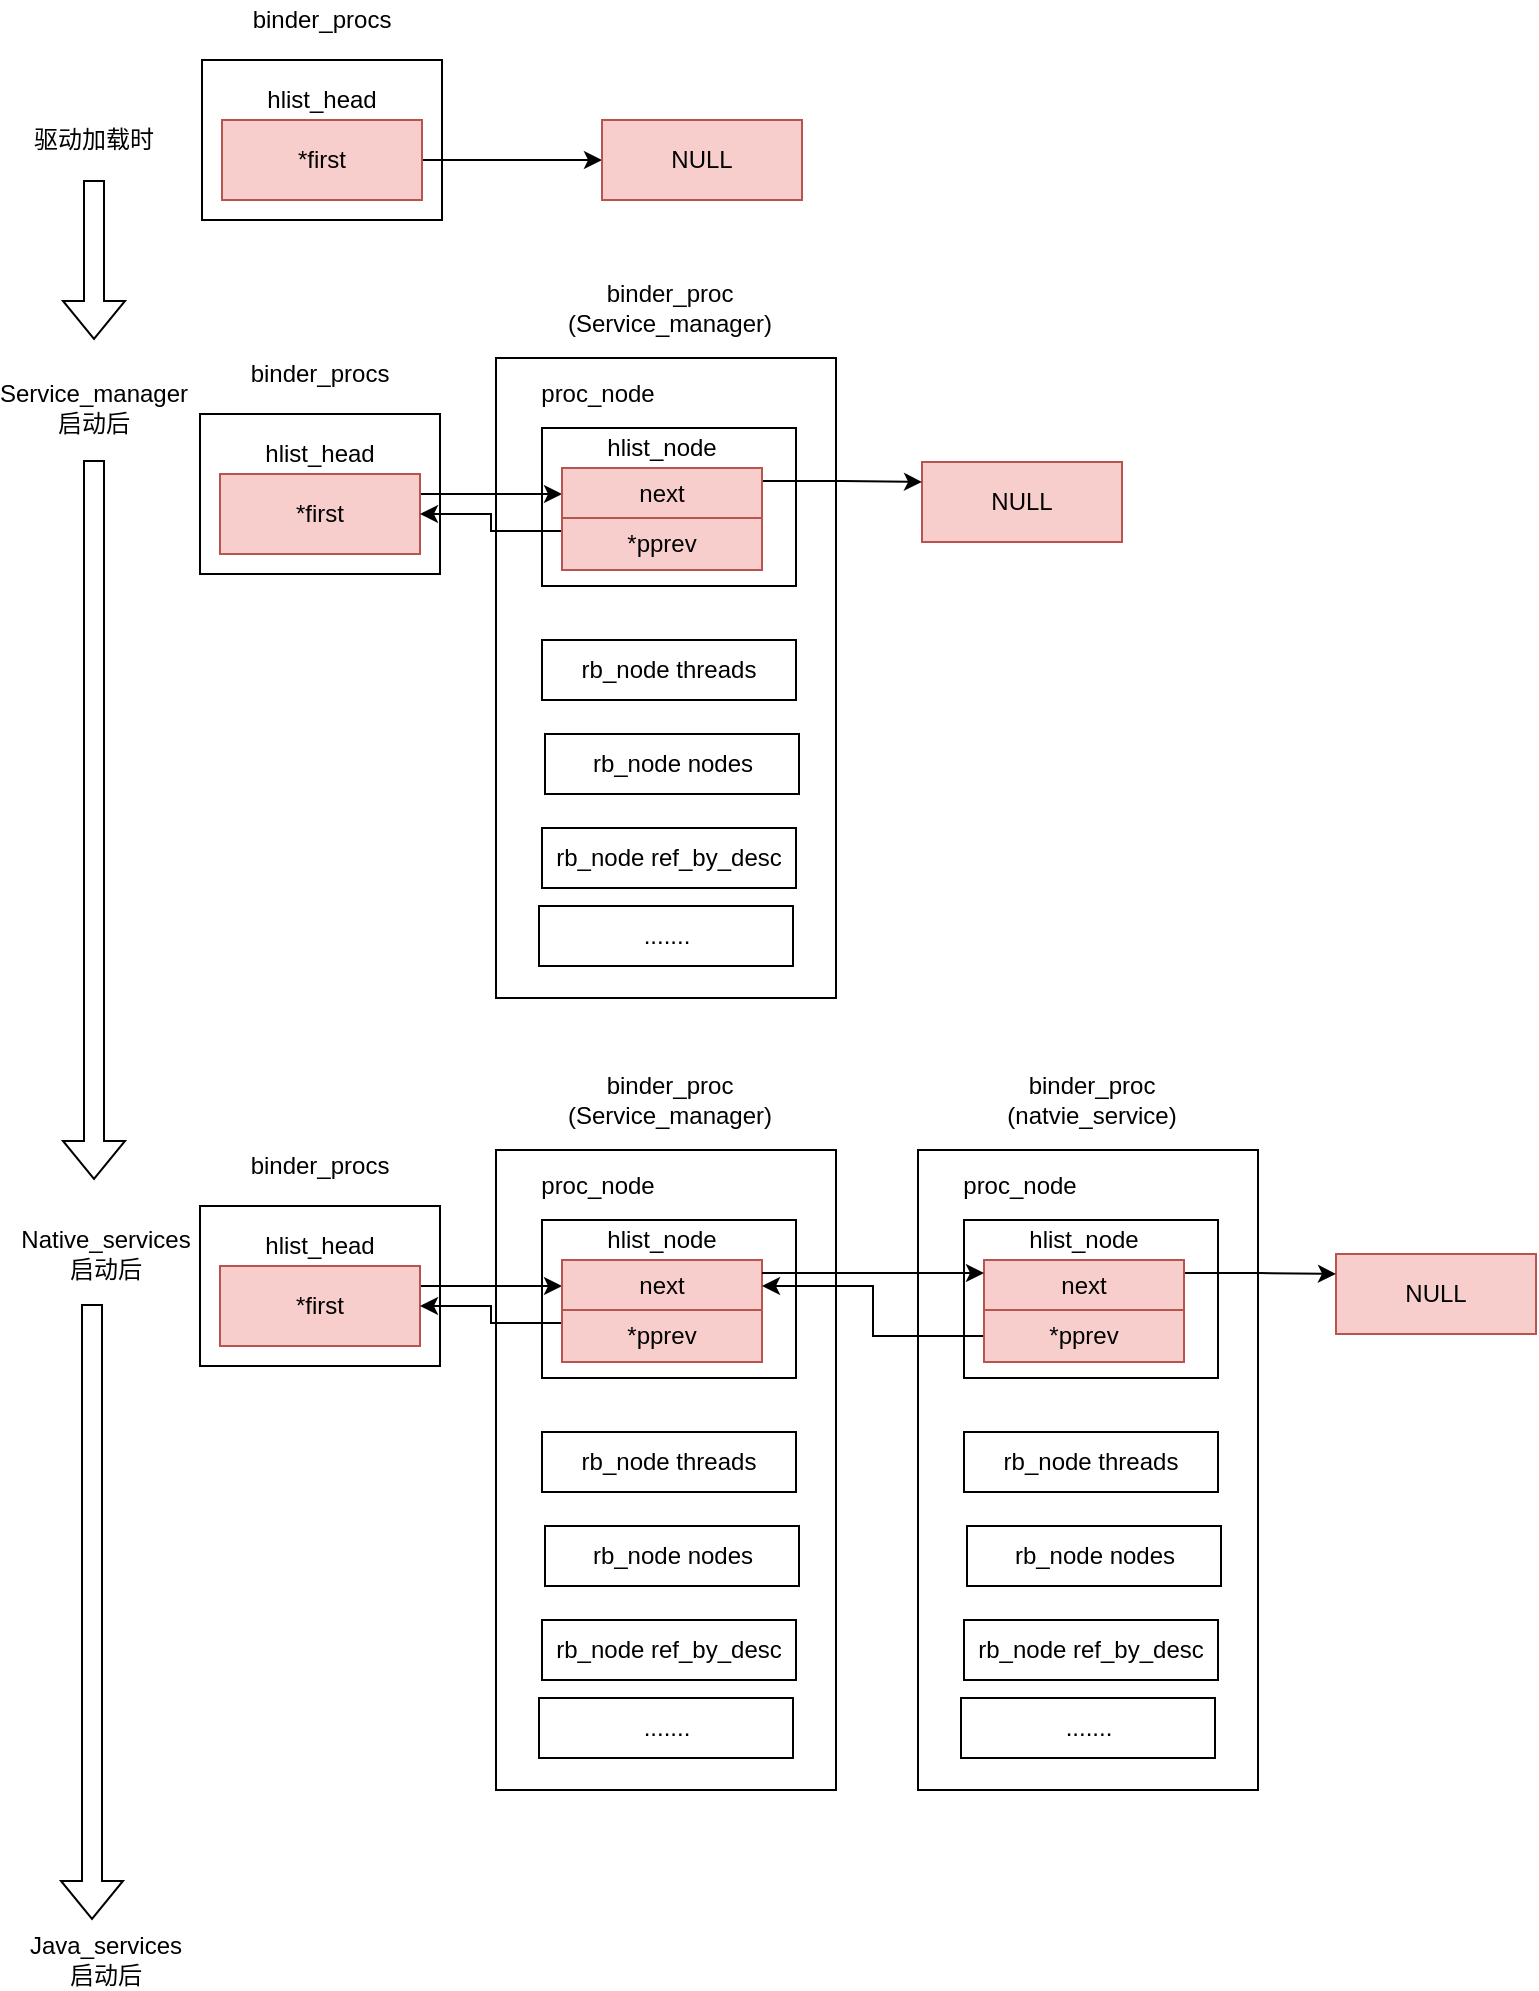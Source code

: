 <mxfile version="10.7.3" type="github"><diagram id="f5S5wsau89oDJ0mGk0TF" name="Page-1"><mxGraphModel dx="1394" dy="764" grid="1" gridSize="10" guides="1" tooltips="1" connect="1" arrows="1" fold="1" page="1" pageScale="1" pageWidth="850" pageHeight="1100" math="0" shadow="0"><root><mxCell id="0"/><mxCell id="1" parent="0"/><mxCell id="cAE2dEIA1_UFuCHR5B9O-16" value="" style="rounded=0;whiteSpace=wrap;html=1;" vertex="1" parent="1"><mxGeometry x="250" y="219" width="170" height="320" as="geometry"/></mxCell><mxCell id="cAE2dEIA1_UFuCHR5B9O-25" value="" style="rounded=0;whiteSpace=wrap;html=1;" vertex="1" parent="1"><mxGeometry x="273" y="254" width="127" height="79" as="geometry"/></mxCell><mxCell id="cAE2dEIA1_UFuCHR5B9O-1" value="" style="rounded=0;whiteSpace=wrap;html=1;" vertex="1" parent="1"><mxGeometry x="103" y="70" width="120" height="80" as="geometry"/></mxCell><mxCell id="cAE2dEIA1_UFuCHR5B9O-7" style="edgeStyle=orthogonalEdgeStyle;rounded=0;orthogonalLoop=1;jettySize=auto;html=1;exitX=1;exitY=0.5;exitDx=0;exitDy=0;" edge="1" parent="1" source="cAE2dEIA1_UFuCHR5B9O-2" target="cAE2dEIA1_UFuCHR5B9O-6"><mxGeometry relative="1" as="geometry"/></mxCell><mxCell id="cAE2dEIA1_UFuCHR5B9O-2" value="*first" style="rounded=0;whiteSpace=wrap;html=1;fillColor=#f8cecc;strokeColor=#b85450;" vertex="1" parent="1"><mxGeometry x="113" y="100" width="100" height="40" as="geometry"/></mxCell><mxCell id="cAE2dEIA1_UFuCHR5B9O-3" value="binder_procs" style="text;html=1;strokeColor=none;fillColor=none;align=center;verticalAlign=middle;whiteSpace=wrap;rounded=0;" vertex="1" parent="1"><mxGeometry x="143" y="40" width="40" height="20" as="geometry"/></mxCell><mxCell id="cAE2dEIA1_UFuCHR5B9O-4" value="hlist_head" style="text;html=1;strokeColor=none;fillColor=none;align=center;verticalAlign=middle;whiteSpace=wrap;rounded=0;" vertex="1" parent="1"><mxGeometry x="143" y="80" width="40" height="20" as="geometry"/></mxCell><mxCell id="cAE2dEIA1_UFuCHR5B9O-6" value="NULL" style="rounded=0;whiteSpace=wrap;html=1;fillColor=#f8cecc;strokeColor=#b85450;" vertex="1" parent="1"><mxGeometry x="303" y="100" width="100" height="40" as="geometry"/></mxCell><mxCell id="cAE2dEIA1_UFuCHR5B9O-8" value="驱动加载时" style="text;html=1;strokeColor=none;fillColor=none;align=center;verticalAlign=middle;whiteSpace=wrap;rounded=0;" vertex="1" parent="1"><mxGeometry x="14" y="100" width="70" height="20" as="geometry"/></mxCell><mxCell id="cAE2dEIA1_UFuCHR5B9O-9" value="" style="rounded=0;whiteSpace=wrap;html=1;" vertex="1" parent="1"><mxGeometry x="102" y="247" width="120" height="80" as="geometry"/></mxCell><mxCell id="cAE2dEIA1_UFuCHR5B9O-22" style="edgeStyle=orthogonalEdgeStyle;rounded=0;orthogonalLoop=1;jettySize=auto;html=1;exitX=1;exitY=0.25;exitDx=0;exitDy=0;" edge="1" parent="1" source="cAE2dEIA1_UFuCHR5B9O-11" target="cAE2dEIA1_UFuCHR5B9O-17"><mxGeometry relative="1" as="geometry"/></mxCell><mxCell id="cAE2dEIA1_UFuCHR5B9O-11" value="*first" style="rounded=0;whiteSpace=wrap;html=1;fillColor=#f8cecc;strokeColor=#b85450;" vertex="1" parent="1"><mxGeometry x="112" y="277" width="100" height="40" as="geometry"/></mxCell><mxCell id="cAE2dEIA1_UFuCHR5B9O-12" value="binder_procs" style="text;html=1;strokeColor=none;fillColor=none;align=center;verticalAlign=middle;whiteSpace=wrap;rounded=0;" vertex="1" parent="1"><mxGeometry x="142" y="217" width="40" height="20" as="geometry"/></mxCell><mxCell id="cAE2dEIA1_UFuCHR5B9O-13" value="hlist_head" style="text;html=1;strokeColor=none;fillColor=none;align=center;verticalAlign=middle;whiteSpace=wrap;rounded=0;" vertex="1" parent="1"><mxGeometry x="142" y="257" width="40" height="20" as="geometry"/></mxCell><mxCell id="cAE2dEIA1_UFuCHR5B9O-14" value="NULL" style="rounded=0;whiteSpace=wrap;html=1;fillColor=#f8cecc;strokeColor=#b85450;" vertex="1" parent="1"><mxGeometry x="463" y="271" width="100" height="40" as="geometry"/></mxCell><mxCell id="cAE2dEIA1_UFuCHR5B9O-27" style="edgeStyle=orthogonalEdgeStyle;rounded=0;orthogonalLoop=1;jettySize=auto;html=1;exitX=1;exitY=0.25;exitDx=0;exitDy=0;entryX=0;entryY=0.25;entryDx=0;entryDy=0;" edge="1" parent="1" source="cAE2dEIA1_UFuCHR5B9O-17" target="cAE2dEIA1_UFuCHR5B9O-14"><mxGeometry relative="1" as="geometry"/></mxCell><mxCell id="cAE2dEIA1_UFuCHR5B9O-17" value="next" style="rounded=0;whiteSpace=wrap;html=1;fillColor=#f8cecc;strokeColor=#b85450;" vertex="1" parent="1"><mxGeometry x="283" y="274" width="100" height="26" as="geometry"/></mxCell><mxCell id="cAE2dEIA1_UFuCHR5B9O-18" value="binder_proc&lt;br&gt;(Service_manager)&lt;br&gt;" style="text;html=1;strokeColor=none;fillColor=none;align=center;verticalAlign=middle;whiteSpace=wrap;rounded=0;" vertex="1" parent="1"><mxGeometry x="316.5" y="184" width="40" height="20" as="geometry"/></mxCell><mxCell id="cAE2dEIA1_UFuCHR5B9O-19" value="hlist_node" style="text;html=1;strokeColor=none;fillColor=none;align=center;verticalAlign=middle;whiteSpace=wrap;rounded=0;" vertex="1" parent="1"><mxGeometry x="313" y="254" width="40" height="20" as="geometry"/></mxCell><mxCell id="cAE2dEIA1_UFuCHR5B9O-28" style="edgeStyle=orthogonalEdgeStyle;rounded=0;orthogonalLoop=1;jettySize=auto;html=1;exitX=0;exitY=0.25;exitDx=0;exitDy=0;entryX=1;entryY=0.5;entryDx=0;entryDy=0;" edge="1" parent="1" source="cAE2dEIA1_UFuCHR5B9O-20" target="cAE2dEIA1_UFuCHR5B9O-11"><mxGeometry relative="1" as="geometry"/></mxCell><mxCell id="cAE2dEIA1_UFuCHR5B9O-20" value="*pprev" style="rounded=0;whiteSpace=wrap;html=1;fillColor=#f8cecc;strokeColor=#b85450;" vertex="1" parent="1"><mxGeometry x="283" y="299" width="100" height="26" as="geometry"/></mxCell><mxCell id="cAE2dEIA1_UFuCHR5B9O-69" style="edgeStyle=orthogonalEdgeStyle;shape=flexArrow;rounded=0;orthogonalLoop=1;jettySize=auto;html=1;" edge="1" parent="1"><mxGeometry relative="1" as="geometry"><mxPoint x="49" y="630" as="targetPoint"/><mxPoint x="49" y="270" as="sourcePoint"/></mxGeometry></mxCell><mxCell id="cAE2dEIA1_UFuCHR5B9O-21" value="Service_manager启动后&lt;br&gt;" style="text;html=1;strokeColor=none;fillColor=none;align=center;verticalAlign=middle;whiteSpace=wrap;rounded=0;" vertex="1" parent="1"><mxGeometry x="14" y="234" width="70" height="20" as="geometry"/></mxCell><mxCell id="cAE2dEIA1_UFuCHR5B9O-26" value="proc_node" style="text;html=1;strokeColor=none;fillColor=none;align=center;verticalAlign=middle;whiteSpace=wrap;rounded=0;" vertex="1" parent="1"><mxGeometry x="281" y="227" width="40" height="20" as="geometry"/></mxCell><mxCell id="cAE2dEIA1_UFuCHR5B9O-29" value="rb_node threads" style="rounded=0;whiteSpace=wrap;html=1;" vertex="1" parent="1"><mxGeometry x="273" y="360" width="127" height="30" as="geometry"/></mxCell><mxCell id="cAE2dEIA1_UFuCHR5B9O-30" value="rb_node nodes" style="rounded=0;whiteSpace=wrap;html=1;" vertex="1" parent="1"><mxGeometry x="274.5" y="407" width="127" height="30" as="geometry"/></mxCell><mxCell id="cAE2dEIA1_UFuCHR5B9O-31" value="rb_node ref_by_desc" style="rounded=0;whiteSpace=wrap;html=1;" vertex="1" parent="1"><mxGeometry x="273" y="454" width="127" height="30" as="geometry"/></mxCell><mxCell id="cAE2dEIA1_UFuCHR5B9O-32" value="......." style="rounded=0;whiteSpace=wrap;html=1;" vertex="1" parent="1"><mxGeometry x="271.5" y="493" width="127" height="30" as="geometry"/></mxCell><mxCell id="cAE2dEIA1_UFuCHR5B9O-33" value="" style="rounded=0;whiteSpace=wrap;html=1;" vertex="1" parent="1"><mxGeometry x="250" y="615" width="170" height="320" as="geometry"/></mxCell><mxCell id="cAE2dEIA1_UFuCHR5B9O-34" value="" style="rounded=0;whiteSpace=wrap;html=1;" vertex="1" parent="1"><mxGeometry x="273" y="650" width="127" height="79" as="geometry"/></mxCell><mxCell id="cAE2dEIA1_UFuCHR5B9O-35" value="" style="rounded=0;whiteSpace=wrap;html=1;" vertex="1" parent="1"><mxGeometry x="102" y="643" width="120" height="80" as="geometry"/></mxCell><mxCell id="cAE2dEIA1_UFuCHR5B9O-36" style="edgeStyle=orthogonalEdgeStyle;rounded=0;orthogonalLoop=1;jettySize=auto;html=1;exitX=1;exitY=0.25;exitDx=0;exitDy=0;" edge="1" parent="1" source="cAE2dEIA1_UFuCHR5B9O-37" target="cAE2dEIA1_UFuCHR5B9O-42"><mxGeometry relative="1" as="geometry"/></mxCell><mxCell id="cAE2dEIA1_UFuCHR5B9O-37" value="*first" style="rounded=0;whiteSpace=wrap;html=1;fillColor=#f8cecc;strokeColor=#b85450;" vertex="1" parent="1"><mxGeometry x="112" y="673" width="100" height="40" as="geometry"/></mxCell><mxCell id="cAE2dEIA1_UFuCHR5B9O-38" value="binder_procs" style="text;html=1;strokeColor=none;fillColor=none;align=center;verticalAlign=middle;whiteSpace=wrap;rounded=0;" vertex="1" parent="1"><mxGeometry x="142" y="613" width="40" height="20" as="geometry"/></mxCell><mxCell id="cAE2dEIA1_UFuCHR5B9O-39" value="hlist_head" style="text;html=1;strokeColor=none;fillColor=none;align=center;verticalAlign=middle;whiteSpace=wrap;rounded=0;" vertex="1" parent="1"><mxGeometry x="142" y="653" width="40" height="20" as="geometry"/></mxCell><mxCell id="cAE2dEIA1_UFuCHR5B9O-42" value="next" style="rounded=0;whiteSpace=wrap;html=1;fillColor=#f8cecc;strokeColor=#b85450;" vertex="1" parent="1"><mxGeometry x="283" y="670" width="100" height="26" as="geometry"/></mxCell><mxCell id="cAE2dEIA1_UFuCHR5B9O-43" value="binder_proc&lt;br&gt;(Service_manager)&lt;br&gt;" style="text;html=1;strokeColor=none;fillColor=none;align=center;verticalAlign=middle;whiteSpace=wrap;rounded=0;" vertex="1" parent="1"><mxGeometry x="316.5" y="580" width="40" height="20" as="geometry"/></mxCell><mxCell id="cAE2dEIA1_UFuCHR5B9O-44" value="hlist_node" style="text;html=1;strokeColor=none;fillColor=none;align=center;verticalAlign=middle;whiteSpace=wrap;rounded=0;" vertex="1" parent="1"><mxGeometry x="313" y="650" width="40" height="20" as="geometry"/></mxCell><mxCell id="cAE2dEIA1_UFuCHR5B9O-45" style="edgeStyle=orthogonalEdgeStyle;rounded=0;orthogonalLoop=1;jettySize=auto;html=1;exitX=0;exitY=0.25;exitDx=0;exitDy=0;entryX=1;entryY=0.5;entryDx=0;entryDy=0;" edge="1" parent="1" source="cAE2dEIA1_UFuCHR5B9O-46" target="cAE2dEIA1_UFuCHR5B9O-37"><mxGeometry relative="1" as="geometry"/></mxCell><mxCell id="cAE2dEIA1_UFuCHR5B9O-46" value="*pprev" style="rounded=0;whiteSpace=wrap;html=1;fillColor=#f8cecc;strokeColor=#b85450;" vertex="1" parent="1"><mxGeometry x="283" y="695" width="100" height="26" as="geometry"/></mxCell><mxCell id="cAE2dEIA1_UFuCHR5B9O-47" value="proc_node" style="text;html=1;strokeColor=none;fillColor=none;align=center;verticalAlign=middle;whiteSpace=wrap;rounded=0;" vertex="1" parent="1"><mxGeometry x="281" y="623" width="40" height="20" as="geometry"/></mxCell><mxCell id="cAE2dEIA1_UFuCHR5B9O-48" value="rb_node threads" style="rounded=0;whiteSpace=wrap;html=1;" vertex="1" parent="1"><mxGeometry x="273" y="756" width="127" height="30" as="geometry"/></mxCell><mxCell id="cAE2dEIA1_UFuCHR5B9O-49" value="rb_node nodes" style="rounded=0;whiteSpace=wrap;html=1;" vertex="1" parent="1"><mxGeometry x="274.5" y="803" width="127" height="30" as="geometry"/></mxCell><mxCell id="cAE2dEIA1_UFuCHR5B9O-50" value="rb_node ref_by_desc" style="rounded=0;whiteSpace=wrap;html=1;" vertex="1" parent="1"><mxGeometry x="273" y="850" width="127" height="30" as="geometry"/></mxCell><mxCell id="cAE2dEIA1_UFuCHR5B9O-51" value="......." style="rounded=0;whiteSpace=wrap;html=1;" vertex="1" parent="1"><mxGeometry x="271.5" y="889" width="127" height="30" as="geometry"/></mxCell><mxCell id="cAE2dEIA1_UFuCHR5B9O-52" value="Native_services&lt;br&gt;启动后&lt;br&gt;" style="text;html=1;strokeColor=none;fillColor=none;align=center;verticalAlign=middle;whiteSpace=wrap;rounded=0;" vertex="1" parent="1"><mxGeometry x="20" y="657" width="70" height="20" as="geometry"/></mxCell><mxCell id="cAE2dEIA1_UFuCHR5B9O-53" value="NULL" style="rounded=0;whiteSpace=wrap;html=1;fillColor=#f8cecc;strokeColor=#b85450;" vertex="1" parent="1"><mxGeometry x="670" y="667" width="100" height="40" as="geometry"/></mxCell><mxCell id="cAE2dEIA1_UFuCHR5B9O-54" value="" style="rounded=0;whiteSpace=wrap;html=1;" vertex="1" parent="1"><mxGeometry x="461" y="615" width="170" height="320" as="geometry"/></mxCell><mxCell id="cAE2dEIA1_UFuCHR5B9O-55" value="" style="rounded=0;whiteSpace=wrap;html=1;" vertex="1" parent="1"><mxGeometry x="484" y="650" width="127" height="79" as="geometry"/></mxCell><mxCell id="cAE2dEIA1_UFuCHR5B9O-66" style="edgeStyle=orthogonalEdgeStyle;rounded=0;orthogonalLoop=1;jettySize=auto;html=1;exitX=1;exitY=0.25;exitDx=0;exitDy=0;entryX=0;entryY=0.25;entryDx=0;entryDy=0;" edge="1" parent="1" source="cAE2dEIA1_UFuCHR5B9O-56" target="cAE2dEIA1_UFuCHR5B9O-53"><mxGeometry relative="1" as="geometry"/></mxCell><mxCell id="cAE2dEIA1_UFuCHR5B9O-56" value="next" style="rounded=0;whiteSpace=wrap;html=1;fillColor=#f8cecc;strokeColor=#b85450;" vertex="1" parent="1"><mxGeometry x="494" y="670" width="100" height="26" as="geometry"/></mxCell><mxCell id="cAE2dEIA1_UFuCHR5B9O-57" value="binder_proc&lt;br&gt;(natvie_service)&lt;br&gt;" style="text;html=1;strokeColor=none;fillColor=none;align=center;verticalAlign=middle;whiteSpace=wrap;rounded=0;" vertex="1" parent="1"><mxGeometry x="527.5" y="580" width="40" height="20" as="geometry"/></mxCell><mxCell id="cAE2dEIA1_UFuCHR5B9O-58" value="hlist_node" style="text;html=1;strokeColor=none;fillColor=none;align=center;verticalAlign=middle;whiteSpace=wrap;rounded=0;" vertex="1" parent="1"><mxGeometry x="524" y="650" width="40" height="20" as="geometry"/></mxCell><mxCell id="cAE2dEIA1_UFuCHR5B9O-65" style="edgeStyle=orthogonalEdgeStyle;rounded=0;orthogonalLoop=1;jettySize=auto;html=1;exitX=0;exitY=0.5;exitDx=0;exitDy=0;entryX=1;entryY=0.5;entryDx=0;entryDy=0;" edge="1" parent="1" source="cAE2dEIA1_UFuCHR5B9O-59" target="cAE2dEIA1_UFuCHR5B9O-42"><mxGeometry relative="1" as="geometry"/></mxCell><mxCell id="cAE2dEIA1_UFuCHR5B9O-59" value="*pprev" style="rounded=0;whiteSpace=wrap;html=1;fillColor=#f8cecc;strokeColor=#b85450;" vertex="1" parent="1"><mxGeometry x="494" y="695" width="100" height="26" as="geometry"/></mxCell><mxCell id="cAE2dEIA1_UFuCHR5B9O-60" value="proc_node" style="text;html=1;strokeColor=none;fillColor=none;align=center;verticalAlign=middle;whiteSpace=wrap;rounded=0;" vertex="1" parent="1"><mxGeometry x="492" y="623" width="40" height="20" as="geometry"/></mxCell><mxCell id="cAE2dEIA1_UFuCHR5B9O-61" value="rb_node threads" style="rounded=0;whiteSpace=wrap;html=1;" vertex="1" parent="1"><mxGeometry x="484" y="756" width="127" height="30" as="geometry"/></mxCell><mxCell id="cAE2dEIA1_UFuCHR5B9O-62" value="rb_node nodes" style="rounded=0;whiteSpace=wrap;html=1;" vertex="1" parent="1"><mxGeometry x="485.5" y="803" width="127" height="30" as="geometry"/></mxCell><mxCell id="cAE2dEIA1_UFuCHR5B9O-63" value="rb_node ref_by_desc" style="rounded=0;whiteSpace=wrap;html=1;" vertex="1" parent="1"><mxGeometry x="484" y="850" width="127" height="30" as="geometry"/></mxCell><mxCell id="cAE2dEIA1_UFuCHR5B9O-64" value="......." style="rounded=0;whiteSpace=wrap;html=1;" vertex="1" parent="1"><mxGeometry x="482.5" y="889" width="127" height="30" as="geometry"/></mxCell><mxCell id="cAE2dEIA1_UFuCHR5B9O-41" style="edgeStyle=orthogonalEdgeStyle;rounded=0;orthogonalLoop=1;jettySize=auto;html=1;exitX=1;exitY=0.25;exitDx=0;exitDy=0;entryX=0;entryY=0.25;entryDx=0;entryDy=0;" edge="1" parent="1" source="cAE2dEIA1_UFuCHR5B9O-42" target="cAE2dEIA1_UFuCHR5B9O-56"><mxGeometry relative="1" as="geometry"><mxPoint x="463" y="677" as="targetPoint"/></mxGeometry></mxCell><mxCell id="cAE2dEIA1_UFuCHR5B9O-67" value="Java_services&lt;br&gt;启动后&lt;br&gt;" style="text;html=1;strokeColor=none;fillColor=none;align=center;verticalAlign=middle;whiteSpace=wrap;rounded=0;" vertex="1" parent="1"><mxGeometry x="20" y="1010" width="70" height="20" as="geometry"/></mxCell><mxCell id="cAE2dEIA1_UFuCHR5B9O-70" style="edgeStyle=orthogonalEdgeStyle;shape=flexArrow;rounded=0;orthogonalLoop=1;jettySize=auto;html=1;" edge="1" parent="1"><mxGeometry relative="1" as="geometry"><mxPoint x="48" y="1000" as="targetPoint"/><mxPoint x="48" y="692" as="sourcePoint"/></mxGeometry></mxCell><mxCell id="cAE2dEIA1_UFuCHR5B9O-71" style="edgeStyle=orthogonalEdgeStyle;shape=flexArrow;rounded=0;orthogonalLoop=1;jettySize=auto;html=1;" edge="1" parent="1"><mxGeometry relative="1" as="geometry"><mxPoint x="49" y="210" as="targetPoint"/><mxPoint x="49" y="130" as="sourcePoint"/></mxGeometry></mxCell></root></mxGraphModel></diagram></mxfile>